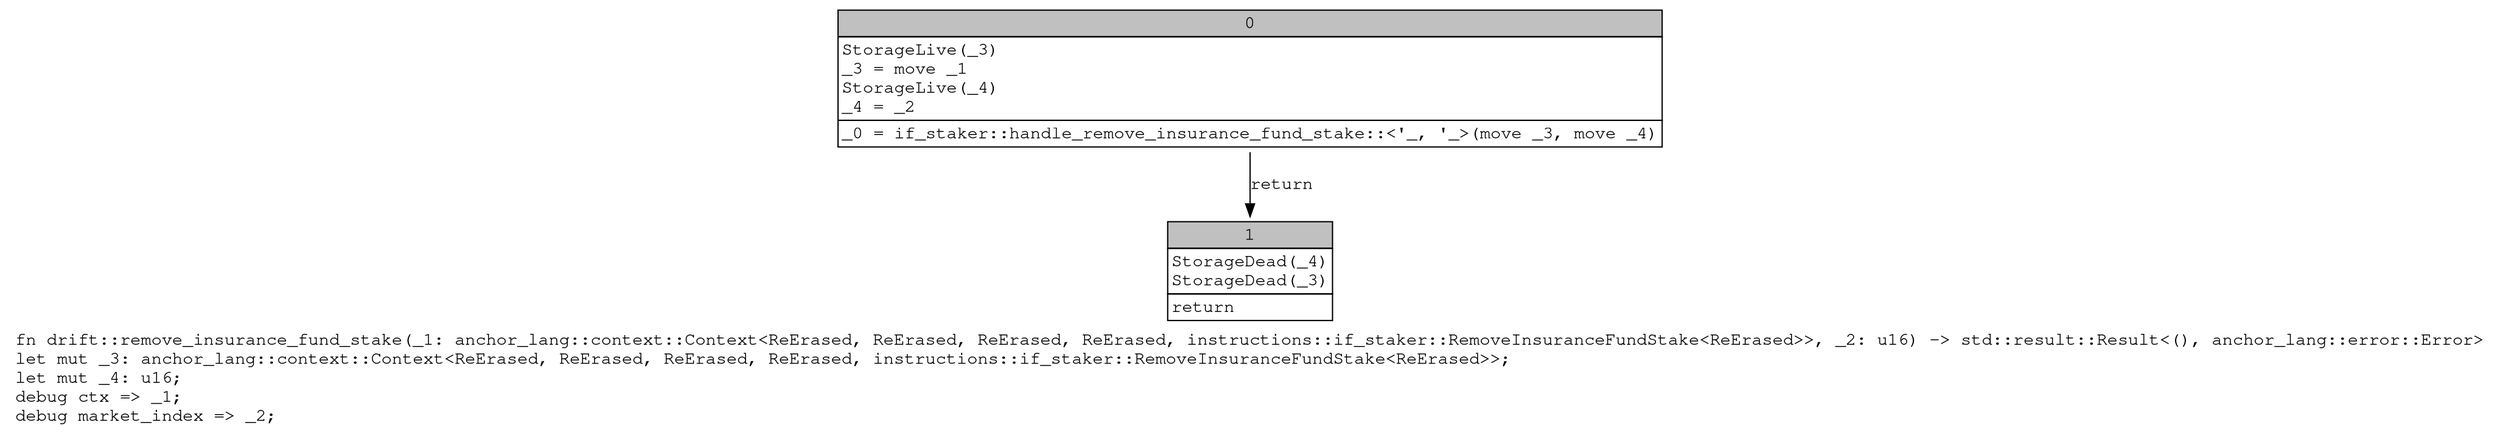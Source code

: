digraph Mir_0_19988 {
    graph [fontname="Courier, monospace"];
    node [fontname="Courier, monospace"];
    edge [fontname="Courier, monospace"];
    label=<fn drift::remove_insurance_fund_stake(_1: anchor_lang::context::Context&lt;ReErased, ReErased, ReErased, ReErased, instructions::if_staker::RemoveInsuranceFundStake&lt;ReErased&gt;&gt;, _2: u16) -&gt; std::result::Result&lt;(), anchor_lang::error::Error&gt;<br align="left"/>let mut _3: anchor_lang::context::Context&lt;ReErased, ReErased, ReErased, ReErased, instructions::if_staker::RemoveInsuranceFundStake&lt;ReErased&gt;&gt;;<br align="left"/>let mut _4: u16;<br align="left"/>debug ctx =&gt; _1;<br align="left"/>debug market_index =&gt; _2;<br align="left"/>>;
    bb0__0_19988 [shape="none", label=<<table border="0" cellborder="1" cellspacing="0"><tr><td bgcolor="gray" align="center" colspan="1">0</td></tr><tr><td align="left" balign="left">StorageLive(_3)<br/>_3 = move _1<br/>StorageLive(_4)<br/>_4 = _2<br/></td></tr><tr><td align="left">_0 = if_staker::handle_remove_insurance_fund_stake::&lt;'_, '_&gt;(move _3, move _4)</td></tr></table>>];
    bb1__0_19988 [shape="none", label=<<table border="0" cellborder="1" cellspacing="0"><tr><td bgcolor="gray" align="center" colspan="1">1</td></tr><tr><td align="left" balign="left">StorageDead(_4)<br/>StorageDead(_3)<br/></td></tr><tr><td align="left">return</td></tr></table>>];
    bb0__0_19988 -> bb1__0_19988 [label="return"];
}
